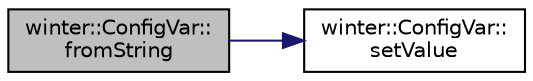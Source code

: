 digraph "winter::ConfigVar::fromString"
{
 // LATEX_PDF_SIZE
  edge [fontname="Helvetica",fontsize="10",labelfontname="Helvetica",labelfontsize="10"];
  node [fontname="Helvetica",fontsize="10",shape=record];
  rankdir="LR";
  Node1 [label="winter::ConfigVar::\lfromString",height=0.2,width=0.4,color="black", fillcolor="grey75", style="filled", fontcolor="black",tooltip="从YAML String 转成参数的值"];
  Node1 -> Node2 [color="midnightblue",fontsize="10",style="solid",fontname="Helvetica"];
  Node2 [label="winter::ConfigVar::\lsetValue",height=0.2,width=0.4,color="black", fillcolor="white", style="filled",URL="$classwinter_1_1ConfigVar.html#a14dbb92b9585d0cb62ddb52c8eb1e796",tooltip="设置当前参数的值"];
}
